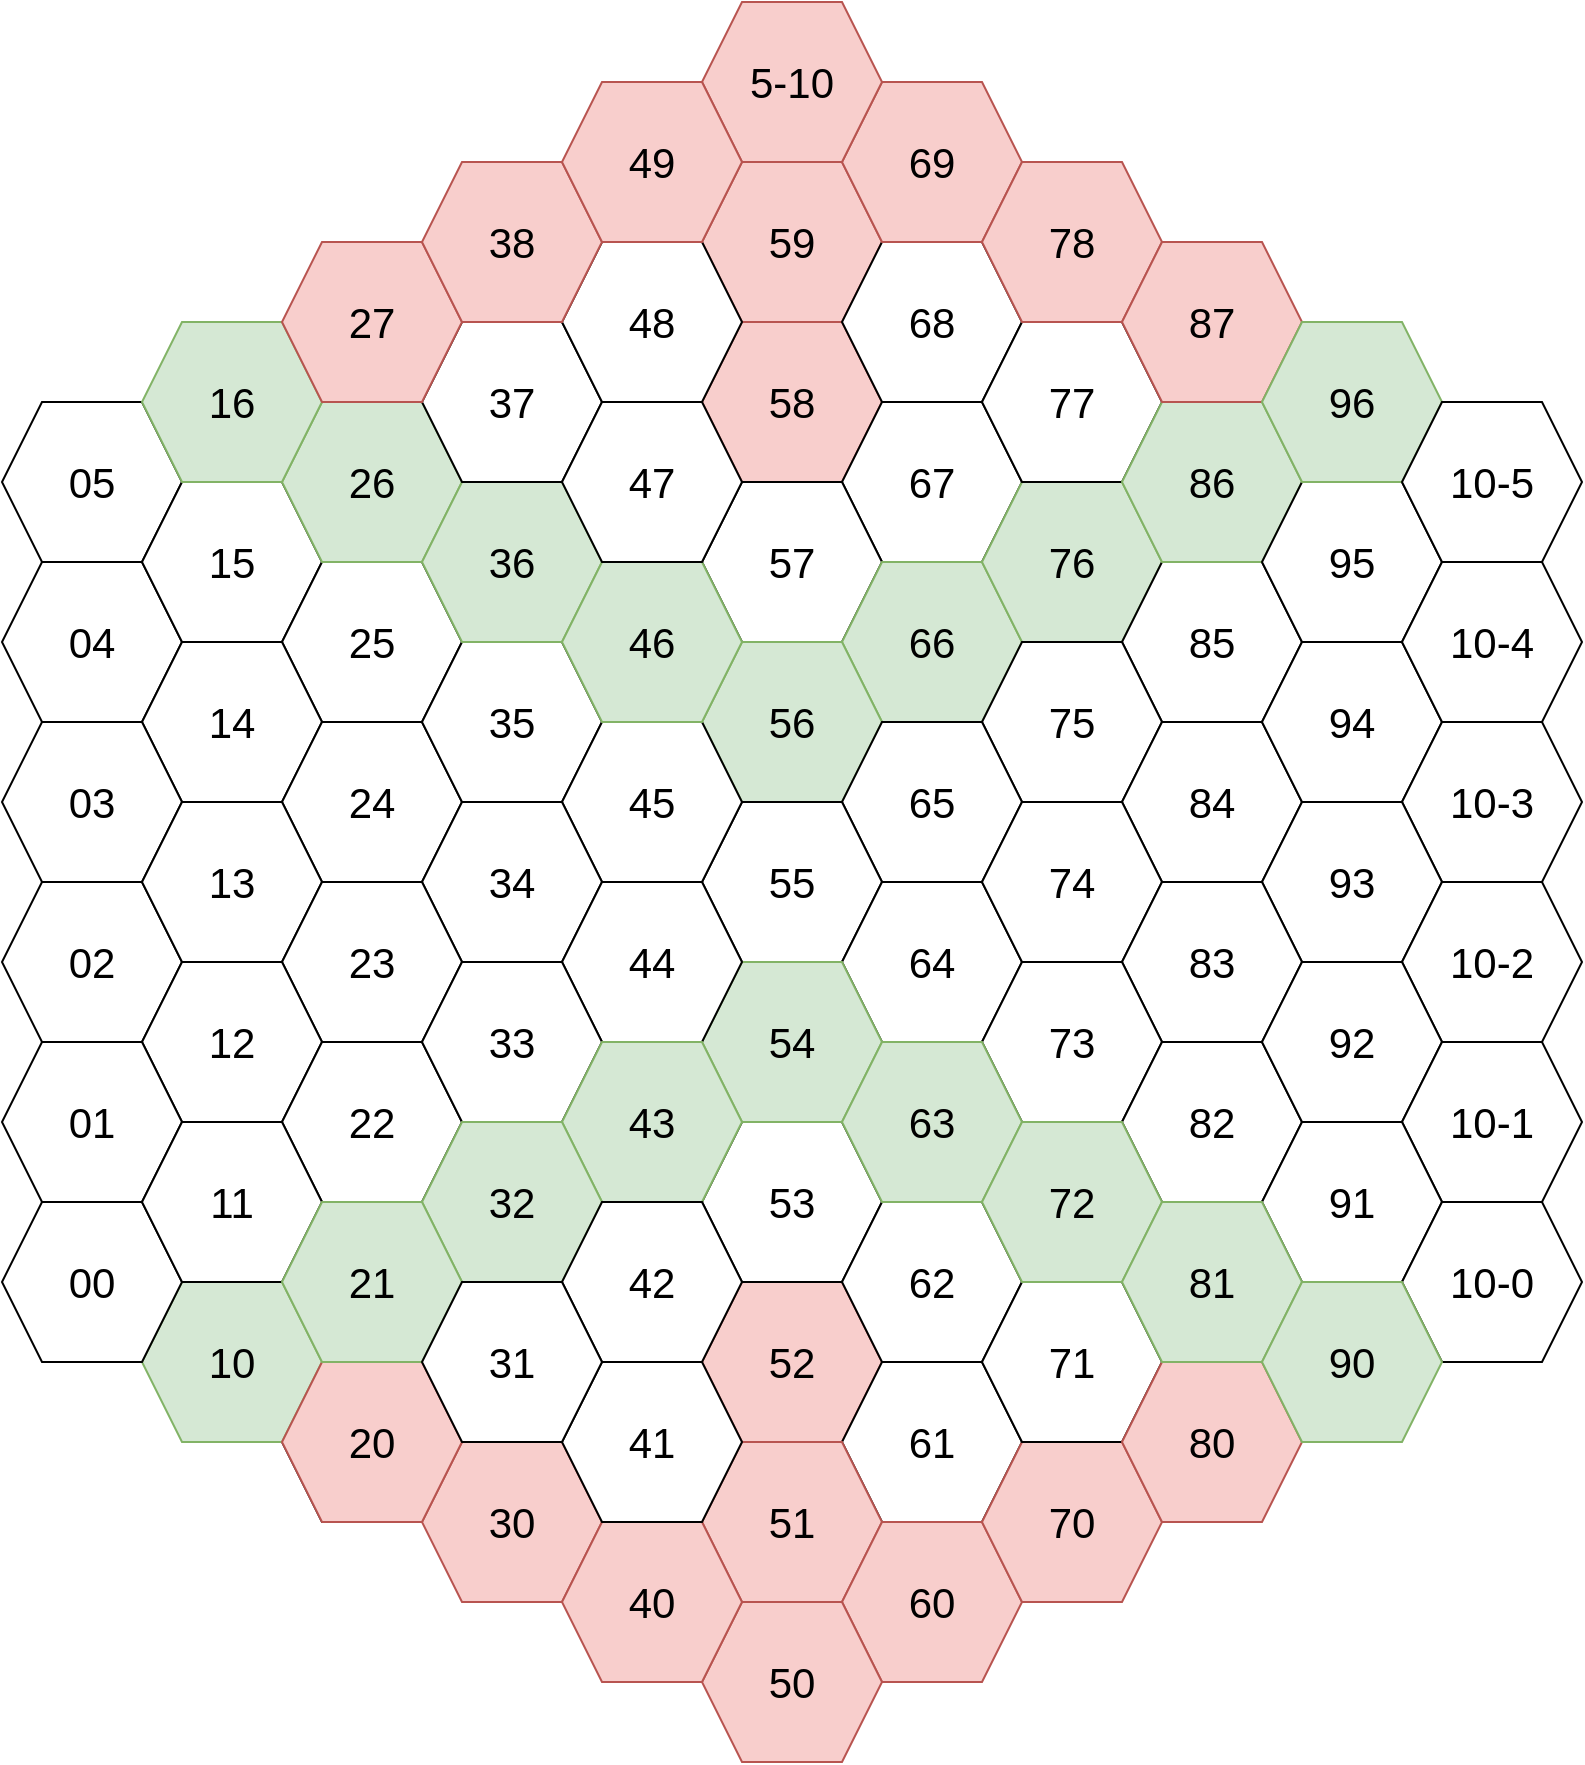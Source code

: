 <mxfile version="23.1.0" type="device">
  <diagram name="Seite-1" id="cFLe0VGUHOGJ9gsvdplS">
    <mxGraphModel dx="2533" dy="1034" grid="1" gridSize="10" guides="1" tooltips="1" connect="1" arrows="1" fold="1" page="1" pageScale="1" pageWidth="827" pageHeight="1169" math="0" shadow="0">
      <root>
        <mxCell id="0" />
        <mxCell id="1" parent="0" />
        <mxCell id="Ggwxgl8CpfizrZ2GQNn_-1" value="58" style="shape=hexagon;perimeter=hexagonPerimeter2;whiteSpace=wrap;html=1;fixedSize=1;fontSize=21;fillColor=#f8cecc;strokeColor=#b85450;" vertex="1" parent="1">
          <mxGeometry x="250" y="480" width="90" height="80" as="geometry" />
        </mxCell>
        <mxCell id="Ggwxgl8CpfizrZ2GQNn_-2" value="67" style="shape=hexagon;perimeter=hexagonPerimeter2;whiteSpace=wrap;html=1;fixedSize=1;fontSize=21;" vertex="1" parent="1">
          <mxGeometry x="320" y="520" width="90" height="80" as="geometry" />
        </mxCell>
        <mxCell id="Ggwxgl8CpfizrZ2GQNn_-3" value="57" style="shape=hexagon;perimeter=hexagonPerimeter2;whiteSpace=wrap;html=1;fixedSize=1;fontSize=21;" vertex="1" parent="1">
          <mxGeometry x="250" y="560" width="90" height="80" as="geometry" />
        </mxCell>
        <mxCell id="Ggwxgl8CpfizrZ2GQNn_-4" value="66" style="shape=hexagon;perimeter=hexagonPerimeter2;whiteSpace=wrap;html=1;fixedSize=1;fontSize=21;fillColor=#d5e8d4;strokeColor=#82b366;" vertex="1" parent="1">
          <mxGeometry x="320" y="600" width="90" height="80" as="geometry" />
        </mxCell>
        <mxCell id="Ggwxgl8CpfizrZ2GQNn_-5" value="59" style="shape=hexagon;perimeter=hexagonPerimeter2;whiteSpace=wrap;html=1;fixedSize=1;fontSize=21;fillColor=#f8cecc;strokeColor=#b85450;" vertex="1" parent="1">
          <mxGeometry x="250" y="400" width="90" height="80" as="geometry" />
        </mxCell>
        <mxCell id="Ggwxgl8CpfizrZ2GQNn_-6" value="68" style="shape=hexagon;perimeter=hexagonPerimeter2;whiteSpace=wrap;html=1;fixedSize=1;fontSize=21;" vertex="1" parent="1">
          <mxGeometry x="320" y="440" width="90" height="80" as="geometry" />
        </mxCell>
        <mxCell id="Ggwxgl8CpfizrZ2GQNn_-10" value="69" style="shape=hexagon;perimeter=hexagonPerimeter2;whiteSpace=wrap;html=1;fixedSize=1;fontSize=21;fillColor=#f8cecc;strokeColor=#b85450;" vertex="1" parent="1">
          <mxGeometry x="320" y="360" width="90" height="80" as="geometry" />
        </mxCell>
        <mxCell id="Ggwxgl8CpfizrZ2GQNn_-11" value="76" style="shape=hexagon;perimeter=hexagonPerimeter2;whiteSpace=wrap;html=1;fixedSize=1;fontSize=21;fillColor=#d5e8d4;strokeColor=#82b366;" vertex="1" parent="1">
          <mxGeometry x="390" y="560" width="90" height="80" as="geometry" />
        </mxCell>
        <mxCell id="Ggwxgl8CpfizrZ2GQNn_-12" value="85" style="shape=hexagon;perimeter=hexagonPerimeter2;whiteSpace=wrap;html=1;fixedSize=1;fontSize=21;" vertex="1" parent="1">
          <mxGeometry x="460" y="600" width="90" height="80" as="geometry" />
        </mxCell>
        <mxCell id="Ggwxgl8CpfizrZ2GQNn_-13" value="75" style="shape=hexagon;perimeter=hexagonPerimeter2;whiteSpace=wrap;html=1;fixedSize=1;fontSize=21;" vertex="1" parent="1">
          <mxGeometry x="390" y="640" width="90" height="80" as="geometry" />
        </mxCell>
        <mxCell id="Ggwxgl8CpfizrZ2GQNn_-14" value="84" style="shape=hexagon;perimeter=hexagonPerimeter2;whiteSpace=wrap;html=1;fixedSize=1;fontSize=21;" vertex="1" parent="1">
          <mxGeometry x="460" y="680" width="90" height="80" as="geometry" />
        </mxCell>
        <mxCell id="Ggwxgl8CpfizrZ2GQNn_-15" value="77" style="shape=hexagon;perimeter=hexagonPerimeter2;whiteSpace=wrap;html=1;fixedSize=1;fontSize=21;" vertex="1" parent="1">
          <mxGeometry x="390" y="480" width="90" height="80" as="geometry" />
        </mxCell>
        <mxCell id="Ggwxgl8CpfizrZ2GQNn_-16" value="86" style="shape=hexagon;perimeter=hexagonPerimeter2;whiteSpace=wrap;html=1;fixedSize=1;fontSize=21;fillColor=#d5e8d4;strokeColor=#82b366;" vertex="1" parent="1">
          <mxGeometry x="460" y="520" width="90" height="80" as="geometry" />
        </mxCell>
        <mxCell id="Ggwxgl8CpfizrZ2GQNn_-17" value="78" style="shape=hexagon;perimeter=hexagonPerimeter2;whiteSpace=wrap;html=1;fixedSize=1;fontSize=21;fillColor=#f8cecc;strokeColor=#b85450;" vertex="1" parent="1">
          <mxGeometry x="390" y="400" width="90" height="80" as="geometry" />
        </mxCell>
        <mxCell id="Ggwxgl8CpfizrZ2GQNn_-18" value="87" style="shape=hexagon;perimeter=hexagonPerimeter2;whiteSpace=wrap;html=1;fixedSize=1;fontSize=21;fillColor=#f8cecc;strokeColor=#b85450;" vertex="1" parent="1">
          <mxGeometry x="460" y="440" width="90" height="80" as="geometry" />
        </mxCell>
        <mxCell id="Ggwxgl8CpfizrZ2GQNn_-19" value="94" style="shape=hexagon;perimeter=hexagonPerimeter2;whiteSpace=wrap;html=1;fixedSize=1;fontSize=21;" vertex="1" parent="1">
          <mxGeometry x="530" y="640" width="90" height="80" as="geometry" />
        </mxCell>
        <mxCell id="Ggwxgl8CpfizrZ2GQNn_-20" value="10-3" style="shape=hexagon;perimeter=hexagonPerimeter2;whiteSpace=wrap;html=1;fixedSize=1;fontSize=21;" vertex="1" parent="1">
          <mxGeometry x="600" y="680" width="90" height="80" as="geometry" />
        </mxCell>
        <mxCell id="Ggwxgl8CpfizrZ2GQNn_-21" value="93" style="shape=hexagon;perimeter=hexagonPerimeter2;whiteSpace=wrap;html=1;fixedSize=1;fontSize=21;" vertex="1" parent="1">
          <mxGeometry x="530" y="720" width="90" height="80" as="geometry" />
        </mxCell>
        <mxCell id="Ggwxgl8CpfizrZ2GQNn_-22" value="10-2" style="shape=hexagon;perimeter=hexagonPerimeter2;whiteSpace=wrap;html=1;fixedSize=1;fontSize=21;" vertex="1" parent="1">
          <mxGeometry x="600" y="760" width="90" height="80" as="geometry" />
        </mxCell>
        <mxCell id="Ggwxgl8CpfizrZ2GQNn_-23" value="95" style="shape=hexagon;perimeter=hexagonPerimeter2;whiteSpace=wrap;html=1;fixedSize=1;fontSize=21;" vertex="1" parent="1">
          <mxGeometry x="530" y="560" width="90" height="80" as="geometry" />
        </mxCell>
        <mxCell id="Ggwxgl8CpfizrZ2GQNn_-24" value="10-4" style="shape=hexagon;perimeter=hexagonPerimeter2;whiteSpace=wrap;html=1;fixedSize=1;fontSize=21;" vertex="1" parent="1">
          <mxGeometry x="600" y="600" width="90" height="80" as="geometry" />
        </mxCell>
        <mxCell id="Ggwxgl8CpfizrZ2GQNn_-25" value="96" style="shape=hexagon;perimeter=hexagonPerimeter2;whiteSpace=wrap;html=1;fixedSize=1;fontSize=21;fillColor=#d5e8d4;strokeColor=#82b366;" vertex="1" parent="1">
          <mxGeometry x="530" y="480" width="90" height="80" as="geometry" />
        </mxCell>
        <mxCell id="Ggwxgl8CpfizrZ2GQNn_-26" value="10-5" style="shape=hexagon;perimeter=hexagonPerimeter2;whiteSpace=wrap;html=1;fixedSize=1;fontSize=21;" vertex="1" parent="1">
          <mxGeometry x="600" y="520" width="90" height="80" as="geometry" />
        </mxCell>
        <mxCell id="Ggwxgl8CpfizrZ2GQNn_-35" value="56" style="shape=hexagon;perimeter=hexagonPerimeter2;whiteSpace=wrap;html=1;fixedSize=1;fontSize=21;fillColor=#d5e8d4;strokeColor=#82b366;" vertex="1" parent="1">
          <mxGeometry x="250" y="640" width="90" height="80" as="geometry" />
        </mxCell>
        <mxCell id="Ggwxgl8CpfizrZ2GQNn_-36" value="65" style="shape=hexagon;perimeter=hexagonPerimeter2;whiteSpace=wrap;html=1;fixedSize=1;fontSize=21;" vertex="1" parent="1">
          <mxGeometry x="320" y="680" width="90" height="80" as="geometry" />
        </mxCell>
        <mxCell id="Ggwxgl8CpfizrZ2GQNn_-37" value="55" style="shape=hexagon;perimeter=hexagonPerimeter2;whiteSpace=wrap;html=1;fixedSize=1;fontSize=21;" vertex="1" parent="1">
          <mxGeometry x="250" y="720" width="90" height="80" as="geometry" />
        </mxCell>
        <mxCell id="Ggwxgl8CpfizrZ2GQNn_-38" value="64" style="shape=hexagon;perimeter=hexagonPerimeter2;whiteSpace=wrap;html=1;fixedSize=1;fontSize=21;" vertex="1" parent="1">
          <mxGeometry x="320" y="760" width="90" height="80" as="geometry" />
        </mxCell>
        <mxCell id="Ggwxgl8CpfizrZ2GQNn_-39" value="74" style="shape=hexagon;perimeter=hexagonPerimeter2;whiteSpace=wrap;html=1;fixedSize=1;fontSize=21;" vertex="1" parent="1">
          <mxGeometry x="390" y="720" width="90" height="80" as="geometry" />
        </mxCell>
        <mxCell id="Ggwxgl8CpfizrZ2GQNn_-40" value="83" style="shape=hexagon;perimeter=hexagonPerimeter2;whiteSpace=wrap;html=1;fixedSize=1;fontSize=21;" vertex="1" parent="1">
          <mxGeometry x="460" y="760" width="90" height="80" as="geometry" />
        </mxCell>
        <mxCell id="Ggwxgl8CpfizrZ2GQNn_-41" value="73" style="shape=hexagon;perimeter=hexagonPerimeter2;whiteSpace=wrap;html=1;fixedSize=1;fontSize=21;" vertex="1" parent="1">
          <mxGeometry x="390" y="800" width="90" height="80" as="geometry" />
        </mxCell>
        <mxCell id="Ggwxgl8CpfizrZ2GQNn_-42" value="82" style="shape=hexagon;perimeter=hexagonPerimeter2;whiteSpace=wrap;html=1;fixedSize=1;fontSize=21;" vertex="1" parent="1">
          <mxGeometry x="460" y="840" width="90" height="80" as="geometry" />
        </mxCell>
        <mxCell id="Ggwxgl8CpfizrZ2GQNn_-43" value="92" style="shape=hexagon;perimeter=hexagonPerimeter2;whiteSpace=wrap;html=1;fixedSize=1;fontSize=21;" vertex="1" parent="1">
          <mxGeometry x="530" y="800" width="90" height="80" as="geometry" />
        </mxCell>
        <mxCell id="Ggwxgl8CpfizrZ2GQNn_-44" value="10-1" style="shape=hexagon;perimeter=hexagonPerimeter2;whiteSpace=wrap;html=1;fixedSize=1;fontSize=21;" vertex="1" parent="1">
          <mxGeometry x="600" y="840" width="90" height="80" as="geometry" />
        </mxCell>
        <mxCell id="Ggwxgl8CpfizrZ2GQNn_-45" value="91" style="shape=hexagon;perimeter=hexagonPerimeter2;whiteSpace=wrap;html=1;fixedSize=1;fontSize=21;" vertex="1" parent="1">
          <mxGeometry x="530" y="880" width="90" height="80" as="geometry" />
        </mxCell>
        <mxCell id="Ggwxgl8CpfizrZ2GQNn_-46" value="10-0" style="shape=hexagon;perimeter=hexagonPerimeter2;whiteSpace=wrap;html=1;fixedSize=1;fontSize=21;" vertex="1" parent="1">
          <mxGeometry x="600" y="920" width="90" height="80" as="geometry" />
        </mxCell>
        <mxCell id="Ggwxgl8CpfizrZ2GQNn_-47" value="52" style="shape=hexagon;perimeter=hexagonPerimeter2;whiteSpace=wrap;html=1;fixedSize=1;fontSize=21;fillColor=#f8cecc;strokeColor=#b85450;" vertex="1" parent="1">
          <mxGeometry x="250" y="960" width="90" height="80" as="geometry" />
        </mxCell>
        <mxCell id="Ggwxgl8CpfizrZ2GQNn_-48" value="61" style="shape=hexagon;perimeter=hexagonPerimeter2;whiteSpace=wrap;html=1;fixedSize=1;fontSize=21;" vertex="1" parent="1">
          <mxGeometry x="320" y="1000" width="90" height="80" as="geometry" />
        </mxCell>
        <mxCell id="Ggwxgl8CpfizrZ2GQNn_-49" value="51" style="shape=hexagon;perimeter=hexagonPerimeter2;whiteSpace=wrap;html=1;fixedSize=1;fontSize=21;fillColor=#f8cecc;strokeColor=#b85450;" vertex="1" parent="1">
          <mxGeometry x="250" y="1040" width="90" height="80" as="geometry" />
        </mxCell>
        <mxCell id="Ggwxgl8CpfizrZ2GQNn_-50" value="60" style="shape=hexagon;perimeter=hexagonPerimeter2;whiteSpace=wrap;html=1;fixedSize=1;fontSize=21;fillColor=#f8cecc;strokeColor=#b85450;" vertex="1" parent="1">
          <mxGeometry x="320" y="1080" width="90" height="80" as="geometry" />
        </mxCell>
        <mxCell id="Ggwxgl8CpfizrZ2GQNn_-51" value="53" style="shape=hexagon;perimeter=hexagonPerimeter2;whiteSpace=wrap;html=1;fixedSize=1;fontSize=21;" vertex="1" parent="1">
          <mxGeometry x="250" y="880" width="90" height="80" as="geometry" />
        </mxCell>
        <mxCell id="Ggwxgl8CpfizrZ2GQNn_-52" value="62" style="shape=hexagon;perimeter=hexagonPerimeter2;whiteSpace=wrap;html=1;fixedSize=1;fontSize=21;" vertex="1" parent="1">
          <mxGeometry x="320" y="920" width="90" height="80" as="geometry" />
        </mxCell>
        <mxCell id="Ggwxgl8CpfizrZ2GQNn_-53" value="54" style="shape=hexagon;perimeter=hexagonPerimeter2;whiteSpace=wrap;html=1;fixedSize=1;fontSize=21;fillColor=#d5e8d4;strokeColor=#82b366;" vertex="1" parent="1">
          <mxGeometry x="250" y="800" width="90" height="80" as="geometry" />
        </mxCell>
        <mxCell id="Ggwxgl8CpfizrZ2GQNn_-54" value="63" style="shape=hexagon;perimeter=hexagonPerimeter2;whiteSpace=wrap;html=1;fixedSize=1;fontSize=21;fillColor=#d5e8d4;strokeColor=#82b366;" vertex="1" parent="1">
          <mxGeometry x="320" y="840" width="90" height="80" as="geometry" />
        </mxCell>
        <mxCell id="Ggwxgl8CpfizrZ2GQNn_-55" value="70" style="shape=hexagon;perimeter=hexagonPerimeter2;whiteSpace=wrap;html=1;fixedSize=1;fontSize=21;fillColor=#f8cecc;strokeColor=#b85450;" vertex="1" parent="1">
          <mxGeometry x="390" y="1040" width="90" height="80" as="geometry" />
        </mxCell>
        <mxCell id="Ggwxgl8CpfizrZ2GQNn_-56" value="71" style="shape=hexagon;perimeter=hexagonPerimeter2;whiteSpace=wrap;html=1;fixedSize=1;fontSize=21;" vertex="1" parent="1">
          <mxGeometry x="390" y="960" width="90" height="80" as="geometry" />
        </mxCell>
        <mxCell id="Ggwxgl8CpfizrZ2GQNn_-57" value="80" style="shape=hexagon;perimeter=hexagonPerimeter2;whiteSpace=wrap;html=1;fixedSize=1;fontSize=21;fillColor=#f8cecc;strokeColor=#b85450;" vertex="1" parent="1">
          <mxGeometry x="460" y="1000" width="90" height="80" as="geometry" />
        </mxCell>
        <mxCell id="Ggwxgl8CpfizrZ2GQNn_-58" value="72" style="shape=hexagon;perimeter=hexagonPerimeter2;whiteSpace=wrap;html=1;fixedSize=1;fontSize=21;fillColor=#d5e8d4;strokeColor=#82b366;" vertex="1" parent="1">
          <mxGeometry x="390" y="880" width="90" height="80" as="geometry" />
        </mxCell>
        <mxCell id="Ggwxgl8CpfizrZ2GQNn_-59" value="81" style="shape=hexagon;perimeter=hexagonPerimeter2;whiteSpace=wrap;html=1;fixedSize=1;fontSize=21;fillColor=#d5e8d4;strokeColor=#82b366;" vertex="1" parent="1">
          <mxGeometry x="460" y="920" width="90" height="80" as="geometry" />
        </mxCell>
        <mxCell id="Ggwxgl8CpfizrZ2GQNn_-60" value="90" style="shape=hexagon;perimeter=hexagonPerimeter2;whiteSpace=wrap;html=1;fixedSize=1;fontSize=21;fillColor=#d5e8d4;strokeColor=#82b366;" vertex="1" parent="1">
          <mxGeometry x="530" y="960" width="90" height="80" as="geometry" />
        </mxCell>
        <mxCell id="Ggwxgl8CpfizrZ2GQNn_-61" value="50" style="shape=hexagon;perimeter=hexagonPerimeter2;whiteSpace=wrap;html=1;fixedSize=1;fontSize=21;fillColor=#f8cecc;strokeColor=#b85450;" vertex="1" parent="1">
          <mxGeometry x="250" y="1120" width="90" height="80" as="geometry" />
        </mxCell>
        <mxCell id="Ggwxgl8CpfizrZ2GQNn_-63" value="05" style="shape=hexagon;perimeter=hexagonPerimeter2;whiteSpace=wrap;html=1;fixedSize=1;fontSize=21;" vertex="1" parent="1">
          <mxGeometry x="-100" y="520" width="90" height="80" as="geometry" />
        </mxCell>
        <mxCell id="Ggwxgl8CpfizrZ2GQNn_-65" value="04" style="shape=hexagon;perimeter=hexagonPerimeter2;whiteSpace=wrap;html=1;fixedSize=1;fontSize=21;" vertex="1" parent="1">
          <mxGeometry x="-100" y="600" width="90" height="80" as="geometry" />
        </mxCell>
        <mxCell id="Ggwxgl8CpfizrZ2GQNn_-70" value="15" style="shape=hexagon;perimeter=hexagonPerimeter2;whiteSpace=wrap;html=1;fixedSize=1;fontSize=21;" vertex="1" parent="1">
          <mxGeometry x="-30" y="560" width="90" height="80" as="geometry" />
        </mxCell>
        <mxCell id="Ggwxgl8CpfizrZ2GQNn_-71" value="25" style="shape=hexagon;perimeter=hexagonPerimeter2;whiteSpace=wrap;html=1;fixedSize=1;fontSize=21;" vertex="1" parent="1">
          <mxGeometry x="40" y="600" width="90" height="80" as="geometry" />
        </mxCell>
        <mxCell id="Ggwxgl8CpfizrZ2GQNn_-72" value="14" style="shape=hexagon;perimeter=hexagonPerimeter2;whiteSpace=wrap;html=1;fixedSize=1;fontSize=21;" vertex="1" parent="1">
          <mxGeometry x="-30" y="640" width="90" height="80" as="geometry" />
        </mxCell>
        <mxCell id="Ggwxgl8CpfizrZ2GQNn_-73" value="24" style="shape=hexagon;perimeter=hexagonPerimeter2;whiteSpace=wrap;html=1;fixedSize=1;fontSize=21;" vertex="1" parent="1">
          <mxGeometry x="40" y="680" width="90" height="80" as="geometry" />
        </mxCell>
        <mxCell id="Ggwxgl8CpfizrZ2GQNn_-75" value="26" style="shape=hexagon;perimeter=hexagonPerimeter2;whiteSpace=wrap;html=1;fixedSize=1;fontSize=21;fillColor=#d5e8d4;strokeColor=#82b366;" vertex="1" parent="1">
          <mxGeometry x="40" y="520" width="90" height="80" as="geometry" />
        </mxCell>
        <mxCell id="Ggwxgl8CpfizrZ2GQNn_-78" value="35" style="shape=hexagon;perimeter=hexagonPerimeter2;whiteSpace=wrap;html=1;fixedSize=1;fontSize=21;" vertex="1" parent="1">
          <mxGeometry x="110" y="640" width="90" height="80" as="geometry" />
        </mxCell>
        <mxCell id="Ggwxgl8CpfizrZ2GQNn_-79" value="45" style="shape=hexagon;perimeter=hexagonPerimeter2;whiteSpace=wrap;html=1;fixedSize=1;fontSize=21;" vertex="1" parent="1">
          <mxGeometry x="180" y="680" width="90" height="80" as="geometry" />
        </mxCell>
        <mxCell id="Ggwxgl8CpfizrZ2GQNn_-80" value="34" style="shape=hexagon;perimeter=hexagonPerimeter2;whiteSpace=wrap;html=1;fixedSize=1;fontSize=21;" vertex="1" parent="1">
          <mxGeometry x="110" y="720" width="90" height="80" as="geometry" />
        </mxCell>
        <mxCell id="Ggwxgl8CpfizrZ2GQNn_-81" value="44" style="shape=hexagon;perimeter=hexagonPerimeter2;whiteSpace=wrap;html=1;fixedSize=1;fontSize=21;" vertex="1" parent="1">
          <mxGeometry x="180" y="760" width="90" height="80" as="geometry" />
        </mxCell>
        <mxCell id="Ggwxgl8CpfizrZ2GQNn_-82" value="36" style="shape=hexagon;perimeter=hexagonPerimeter2;whiteSpace=wrap;html=1;fixedSize=1;fontSize=21;fillColor=#d5e8d4;strokeColor=#82b366;" vertex="1" parent="1">
          <mxGeometry x="110" y="560" width="90" height="80" as="geometry" />
        </mxCell>
        <mxCell id="Ggwxgl8CpfizrZ2GQNn_-83" value="46" style="shape=hexagon;perimeter=hexagonPerimeter2;whiteSpace=wrap;html=1;fixedSize=1;fontSize=21;fillColor=#d5e8d4;strokeColor=#82b366;" vertex="1" parent="1">
          <mxGeometry x="180" y="600" width="90" height="80" as="geometry" />
        </mxCell>
        <mxCell id="Ggwxgl8CpfizrZ2GQNn_-84" value="37" style="shape=hexagon;perimeter=hexagonPerimeter2;whiteSpace=wrap;html=1;fixedSize=1;fontSize=21;" vertex="1" parent="1">
          <mxGeometry x="110" y="480" width="90" height="80" as="geometry" />
        </mxCell>
        <mxCell id="Ggwxgl8CpfizrZ2GQNn_-85" value="47" style="shape=hexagon;perimeter=hexagonPerimeter2;whiteSpace=wrap;html=1;fixedSize=1;fontSize=21;" vertex="1" parent="1">
          <mxGeometry x="180" y="520" width="90" height="80" as="geometry" />
        </mxCell>
        <mxCell id="Ggwxgl8CpfizrZ2GQNn_-87" value="03" style="shape=hexagon;perimeter=hexagonPerimeter2;whiteSpace=wrap;html=1;fixedSize=1;fontSize=21;" vertex="1" parent="1">
          <mxGeometry x="-100" y="680" width="90" height="80" as="geometry" />
        </mxCell>
        <mxCell id="Ggwxgl8CpfizrZ2GQNn_-89" value="02" style="shape=hexagon;perimeter=hexagonPerimeter2;whiteSpace=wrap;html=1;fixedSize=1;fontSize=21;" vertex="1" parent="1">
          <mxGeometry x="-100" y="760" width="90" height="80" as="geometry" />
        </mxCell>
        <mxCell id="Ggwxgl8CpfizrZ2GQNn_-90" value="13" style="shape=hexagon;perimeter=hexagonPerimeter2;whiteSpace=wrap;html=1;fixedSize=1;fontSize=21;" vertex="1" parent="1">
          <mxGeometry x="-30" y="720" width="90" height="80" as="geometry" />
        </mxCell>
        <mxCell id="Ggwxgl8CpfizrZ2GQNn_-91" value="23" style="shape=hexagon;perimeter=hexagonPerimeter2;whiteSpace=wrap;html=1;fixedSize=1;fontSize=21;" vertex="1" parent="1">
          <mxGeometry x="40" y="760" width="90" height="80" as="geometry" />
        </mxCell>
        <mxCell id="Ggwxgl8CpfizrZ2GQNn_-92" value="12" style="shape=hexagon;perimeter=hexagonPerimeter2;whiteSpace=wrap;html=1;fixedSize=1;fontSize=21;" vertex="1" parent="1">
          <mxGeometry x="-30" y="800" width="90" height="80" as="geometry" />
        </mxCell>
        <mxCell id="Ggwxgl8CpfizrZ2GQNn_-93" value="22" style="shape=hexagon;perimeter=hexagonPerimeter2;whiteSpace=wrap;html=1;fixedSize=1;fontSize=21;" vertex="1" parent="1">
          <mxGeometry x="40" y="840" width="90" height="80" as="geometry" />
        </mxCell>
        <mxCell id="Ggwxgl8CpfizrZ2GQNn_-94" value="33" style="shape=hexagon;perimeter=hexagonPerimeter2;whiteSpace=wrap;html=1;fixedSize=1;fontSize=21;" vertex="1" parent="1">
          <mxGeometry x="110" y="800" width="90" height="80" as="geometry" />
        </mxCell>
        <mxCell id="Ggwxgl8CpfizrZ2GQNn_-95" value="43" style="shape=hexagon;perimeter=hexagonPerimeter2;whiteSpace=wrap;html=1;fixedSize=1;fontSize=21;fillColor=#d5e8d4;strokeColor=#82b366;" vertex="1" parent="1">
          <mxGeometry x="180" y="840" width="90" height="80" as="geometry" />
        </mxCell>
        <mxCell id="Ggwxgl8CpfizrZ2GQNn_-96" value="32" style="shape=hexagon;perimeter=hexagonPerimeter2;whiteSpace=wrap;html=1;fixedSize=1;fontSize=21;fillColor=#d5e8d4;strokeColor=#82b366;" vertex="1" parent="1">
          <mxGeometry x="110" y="880" width="90" height="80" as="geometry" />
        </mxCell>
        <mxCell id="Ggwxgl8CpfizrZ2GQNn_-97" value="42" style="shape=hexagon;perimeter=hexagonPerimeter2;whiteSpace=wrap;html=1;fixedSize=1;fontSize=21;" vertex="1" parent="1">
          <mxGeometry x="180" y="920" width="90" height="80" as="geometry" />
        </mxCell>
        <mxCell id="Ggwxgl8CpfizrZ2GQNn_-98" value="" style="shape=hexagon;perimeter=hexagonPerimeter2;whiteSpace=wrap;html=1;fixedSize=1;fontSize=21;" vertex="1" parent="1">
          <mxGeometry x="40" y="1000" width="90" height="80" as="geometry" />
        </mxCell>
        <mxCell id="Ggwxgl8CpfizrZ2GQNn_-99" value="30" style="shape=hexagon;perimeter=hexagonPerimeter2;whiteSpace=wrap;html=1;fixedSize=1;fontSize=21;fillColor=#f8cecc;strokeColor=#b85450;" vertex="1" parent="1">
          <mxGeometry x="110" y="1040" width="90" height="80" as="geometry" />
        </mxCell>
        <mxCell id="Ggwxgl8CpfizrZ2GQNn_-100" value="48" style="shape=hexagon;perimeter=hexagonPerimeter2;whiteSpace=wrap;html=1;fixedSize=1;fontSize=21;" vertex="1" parent="1">
          <mxGeometry x="180" y="440" width="90" height="80" as="geometry" />
        </mxCell>
        <mxCell id="Ggwxgl8CpfizrZ2GQNn_-101" value="10" style="shape=hexagon;perimeter=hexagonPerimeter2;whiteSpace=wrap;html=1;fixedSize=1;fontSize=21;fillColor=#d5e8d4;strokeColor=#82b366;" vertex="1" parent="1">
          <mxGeometry x="-30" y="960" width="90" height="80" as="geometry" />
        </mxCell>
        <mxCell id="Ggwxgl8CpfizrZ2GQNn_-103" value="&lt;div style=&quot;font-size: 21px;&quot;&gt;00&lt;/div&gt;" style="shape=hexagon;perimeter=hexagonPerimeter2;whiteSpace=wrap;html=1;fixedSize=1;fontSize=21;" vertex="1" parent="1">
          <mxGeometry x="-100" y="920" width="90" height="80" as="geometry" />
        </mxCell>
        <mxCell id="Ggwxgl8CpfizrZ2GQNn_-105" value="01" style="shape=hexagon;perimeter=hexagonPerimeter2;whiteSpace=wrap;html=1;fixedSize=1;fontSize=21;" vertex="1" parent="1">
          <mxGeometry x="-100" y="840" width="90" height="80" as="geometry" />
        </mxCell>
        <mxCell id="Ggwxgl8CpfizrZ2GQNn_-106" value="40" style="shape=hexagon;perimeter=hexagonPerimeter2;whiteSpace=wrap;html=1;fixedSize=1;fontSize=21;fillColor=#f8cecc;strokeColor=#b85450;" vertex="1" parent="1">
          <mxGeometry x="180" y="1080" width="90" height="80" as="geometry" />
        </mxCell>
        <mxCell id="Ggwxgl8CpfizrZ2GQNn_-107" value="41" style="shape=hexagon;perimeter=hexagonPerimeter2;whiteSpace=wrap;html=1;fixedSize=1;fontSize=21;" vertex="1" parent="1">
          <mxGeometry x="180" y="1000" width="90" height="80" as="geometry" />
        </mxCell>
        <mxCell id="Ggwxgl8CpfizrZ2GQNn_-108" value="20" style="shape=hexagon;perimeter=hexagonPerimeter2;whiteSpace=wrap;html=1;fixedSize=1;fontSize=21;fillColor=#f8cecc;strokeColor=#b85450;" vertex="1" parent="1">
          <mxGeometry x="40" y="1000" width="90" height="80" as="geometry" />
        </mxCell>
        <mxCell id="Ggwxgl8CpfizrZ2GQNn_-109" value="11" style="shape=hexagon;perimeter=hexagonPerimeter2;whiteSpace=wrap;html=1;fixedSize=1;fontSize=21;" vertex="1" parent="1">
          <mxGeometry x="-30" y="880" width="90" height="80" as="geometry" />
        </mxCell>
        <mxCell id="Ggwxgl8CpfizrZ2GQNn_-110" value="21" style="shape=hexagon;perimeter=hexagonPerimeter2;whiteSpace=wrap;html=1;fixedSize=1;fontSize=21;fillColor=#d5e8d4;strokeColor=#82b366;" vertex="1" parent="1">
          <mxGeometry x="40" y="920" width="90" height="80" as="geometry" />
        </mxCell>
        <mxCell id="Ggwxgl8CpfizrZ2GQNn_-111" value="31" style="shape=hexagon;perimeter=hexagonPerimeter2;whiteSpace=wrap;html=1;fixedSize=1;fontSize=21;" vertex="1" parent="1">
          <mxGeometry x="110" y="960" width="90" height="80" as="geometry" />
        </mxCell>
        <mxCell id="Ggwxgl8CpfizrZ2GQNn_-113" value="5-10" style="shape=hexagon;perimeter=hexagonPerimeter2;whiteSpace=wrap;html=1;fixedSize=1;fontSize=21;fillColor=#f8cecc;strokeColor=#b85450;" vertex="1" parent="1">
          <mxGeometry x="250" y="320" width="90" height="80" as="geometry" />
        </mxCell>
        <mxCell id="Ggwxgl8CpfizrZ2GQNn_-114" value="16" style="shape=hexagon;perimeter=hexagonPerimeter2;whiteSpace=wrap;html=1;fixedSize=1;fontSize=21;fillColor=#d5e8d4;strokeColor=#82b366;" vertex="1" parent="1">
          <mxGeometry x="-30" y="480" width="90" height="80" as="geometry" />
        </mxCell>
        <mxCell id="Ggwxgl8CpfizrZ2GQNn_-115" value="27" style="shape=hexagon;perimeter=hexagonPerimeter2;whiteSpace=wrap;html=1;fixedSize=1;fontSize=21;fillColor=#f8cecc;strokeColor=#b85450;" vertex="1" parent="1">
          <mxGeometry x="40" y="440" width="90" height="80" as="geometry" />
        </mxCell>
        <mxCell id="Ggwxgl8CpfizrZ2GQNn_-116" value="38" style="shape=hexagon;perimeter=hexagonPerimeter2;whiteSpace=wrap;html=1;fixedSize=1;fontSize=21;fillColor=#f8cecc;strokeColor=#b85450;" vertex="1" parent="1">
          <mxGeometry x="110" y="400" width="90" height="80" as="geometry" />
        </mxCell>
        <mxCell id="Ggwxgl8CpfizrZ2GQNn_-117" value="49" style="shape=hexagon;perimeter=hexagonPerimeter2;whiteSpace=wrap;html=1;fixedSize=1;fontSize=21;fillColor=#f8cecc;strokeColor=#b85450;" vertex="1" parent="1">
          <mxGeometry x="180" y="360" width="90" height="80" as="geometry" />
        </mxCell>
      </root>
    </mxGraphModel>
  </diagram>
</mxfile>
